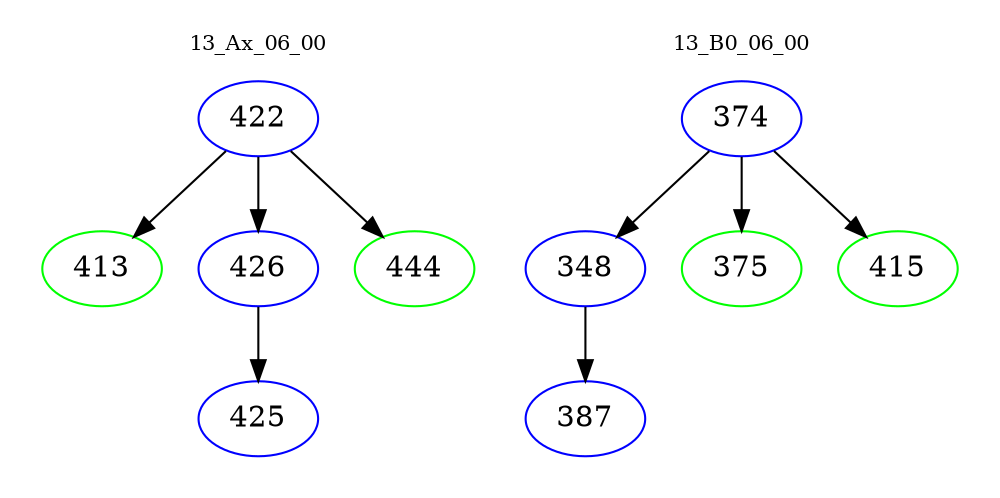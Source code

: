 digraph{
subgraph cluster_0 {
color = white
label = "13_Ax_06_00";
fontsize=10;
T0_422 [label="422", color="blue"]
T0_422 -> T0_413 [color="black"]
T0_413 [label="413", color="green"]
T0_422 -> T0_426 [color="black"]
T0_426 [label="426", color="blue"]
T0_426 -> T0_425 [color="black"]
T0_425 [label="425", color="blue"]
T0_422 -> T0_444 [color="black"]
T0_444 [label="444", color="green"]
}
subgraph cluster_1 {
color = white
label = "13_B0_06_00";
fontsize=10;
T1_374 [label="374", color="blue"]
T1_374 -> T1_348 [color="black"]
T1_348 [label="348", color="blue"]
T1_348 -> T1_387 [color="black"]
T1_387 [label="387", color="blue"]
T1_374 -> T1_375 [color="black"]
T1_375 [label="375", color="green"]
T1_374 -> T1_415 [color="black"]
T1_415 [label="415", color="green"]
}
}
